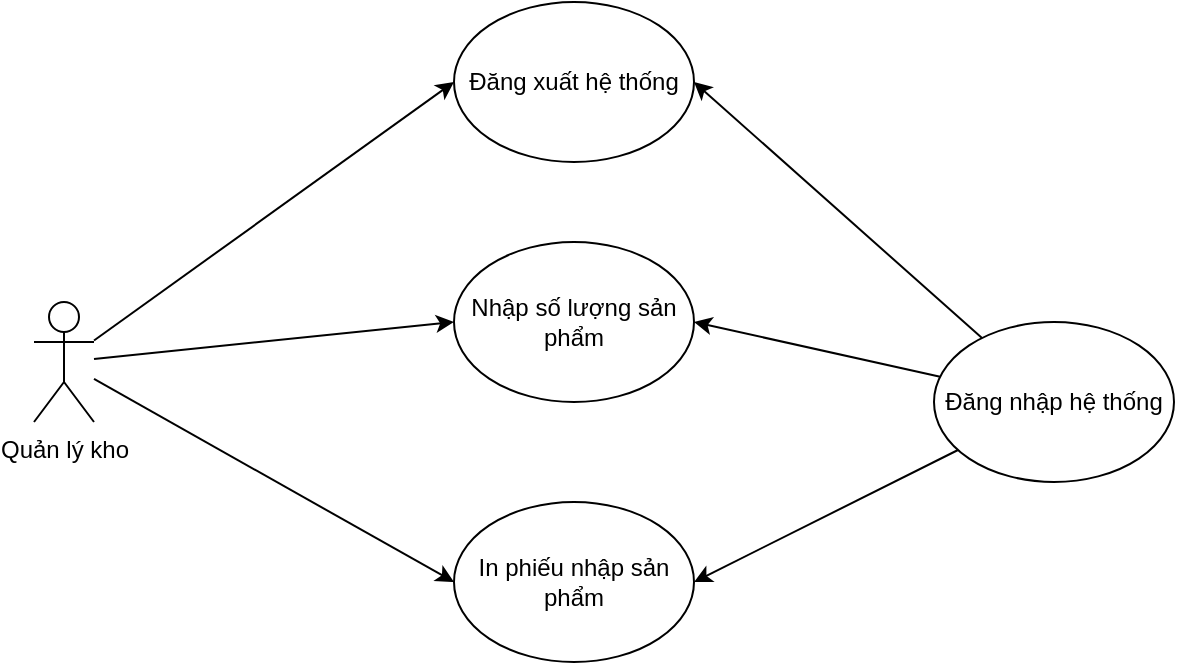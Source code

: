 <mxfile version="15.5.1" type="device"><diagram id="ZAxnB04K03YIA6s5UXP_" name="Page-1"><mxGraphModel dx="986" dy="833" grid="1" gridSize="10" guides="1" tooltips="1" connect="1" arrows="1" fold="1" page="1" pageScale="1" pageWidth="850" pageHeight="1100" math="0" shadow="0"><root><mxCell id="0"/><mxCell id="1" parent="0"/><mxCell id="dMqy5rn6BJ2qiX6WFOpt-8" style="rounded=0;orthogonalLoop=1;jettySize=auto;html=1;entryX=0;entryY=0.5;entryDx=0;entryDy=0;" edge="1" parent="1" source="dMqy5rn6BJ2qiX6WFOpt-1" target="dMqy5rn6BJ2qiX6WFOpt-4"><mxGeometry relative="1" as="geometry"/></mxCell><mxCell id="dMqy5rn6BJ2qiX6WFOpt-10" style="edgeStyle=none;rounded=0;orthogonalLoop=1;jettySize=auto;html=1;entryX=0;entryY=0.5;entryDx=0;entryDy=0;" edge="1" parent="1" source="dMqy5rn6BJ2qiX6WFOpt-1" target="dMqy5rn6BJ2qiX6WFOpt-5"><mxGeometry relative="1" as="geometry"/></mxCell><mxCell id="dMqy5rn6BJ2qiX6WFOpt-11" style="edgeStyle=none;rounded=0;orthogonalLoop=1;jettySize=auto;html=1;entryX=0;entryY=0.5;entryDx=0;entryDy=0;" edge="1" parent="1" source="dMqy5rn6BJ2qiX6WFOpt-1" target="dMqy5rn6BJ2qiX6WFOpt-6"><mxGeometry relative="1" as="geometry"/></mxCell><mxCell id="dMqy5rn6BJ2qiX6WFOpt-1" value="Quản lý kho" style="shape=umlActor;verticalLabelPosition=bottom;verticalAlign=top;html=1;outlineConnect=0;" vertex="1" parent="1"><mxGeometry x="80" y="390" width="30" height="60" as="geometry"/></mxCell><mxCell id="dMqy5rn6BJ2qiX6WFOpt-12" style="edgeStyle=none;rounded=0;orthogonalLoop=1;jettySize=auto;html=1;entryX=1;entryY=0.5;entryDx=0;entryDy=0;" edge="1" parent="1" source="dMqy5rn6BJ2qiX6WFOpt-3" target="dMqy5rn6BJ2qiX6WFOpt-4"><mxGeometry relative="1" as="geometry"/></mxCell><mxCell id="dMqy5rn6BJ2qiX6WFOpt-13" style="edgeStyle=none;rounded=0;orthogonalLoop=1;jettySize=auto;html=1;entryX=1;entryY=0.5;entryDx=0;entryDy=0;" edge="1" parent="1" source="dMqy5rn6BJ2qiX6WFOpt-3" target="dMqy5rn6BJ2qiX6WFOpt-5"><mxGeometry relative="1" as="geometry"/></mxCell><mxCell id="dMqy5rn6BJ2qiX6WFOpt-15" style="edgeStyle=none;rounded=0;orthogonalLoop=1;jettySize=auto;html=1;entryX=1;entryY=0.5;entryDx=0;entryDy=0;" edge="1" parent="1" source="dMqy5rn6BJ2qiX6WFOpt-3" target="dMqy5rn6BJ2qiX6WFOpt-6"><mxGeometry relative="1" as="geometry"/></mxCell><mxCell id="dMqy5rn6BJ2qiX6WFOpt-3" value="Đăng nhập hệ thống" style="ellipse;whiteSpace=wrap;html=1;" vertex="1" parent="1"><mxGeometry x="530" y="400" width="120" height="80" as="geometry"/></mxCell><mxCell id="dMqy5rn6BJ2qiX6WFOpt-4" value="Đăng xuất hệ thống" style="ellipse;whiteSpace=wrap;html=1;" vertex="1" parent="1"><mxGeometry x="290" y="240" width="120" height="80" as="geometry"/></mxCell><mxCell id="dMqy5rn6BJ2qiX6WFOpt-5" value="Nhập số lượng sản phẩm" style="ellipse;whiteSpace=wrap;html=1;" vertex="1" parent="1"><mxGeometry x="290" y="360" width="120" height="80" as="geometry"/></mxCell><mxCell id="dMqy5rn6BJ2qiX6WFOpt-6" value="In phiếu nhập sản phẩm" style="ellipse;whiteSpace=wrap;html=1;" vertex="1" parent="1"><mxGeometry x="290" y="490" width="120" height="80" as="geometry"/></mxCell></root></mxGraphModel></diagram></mxfile>